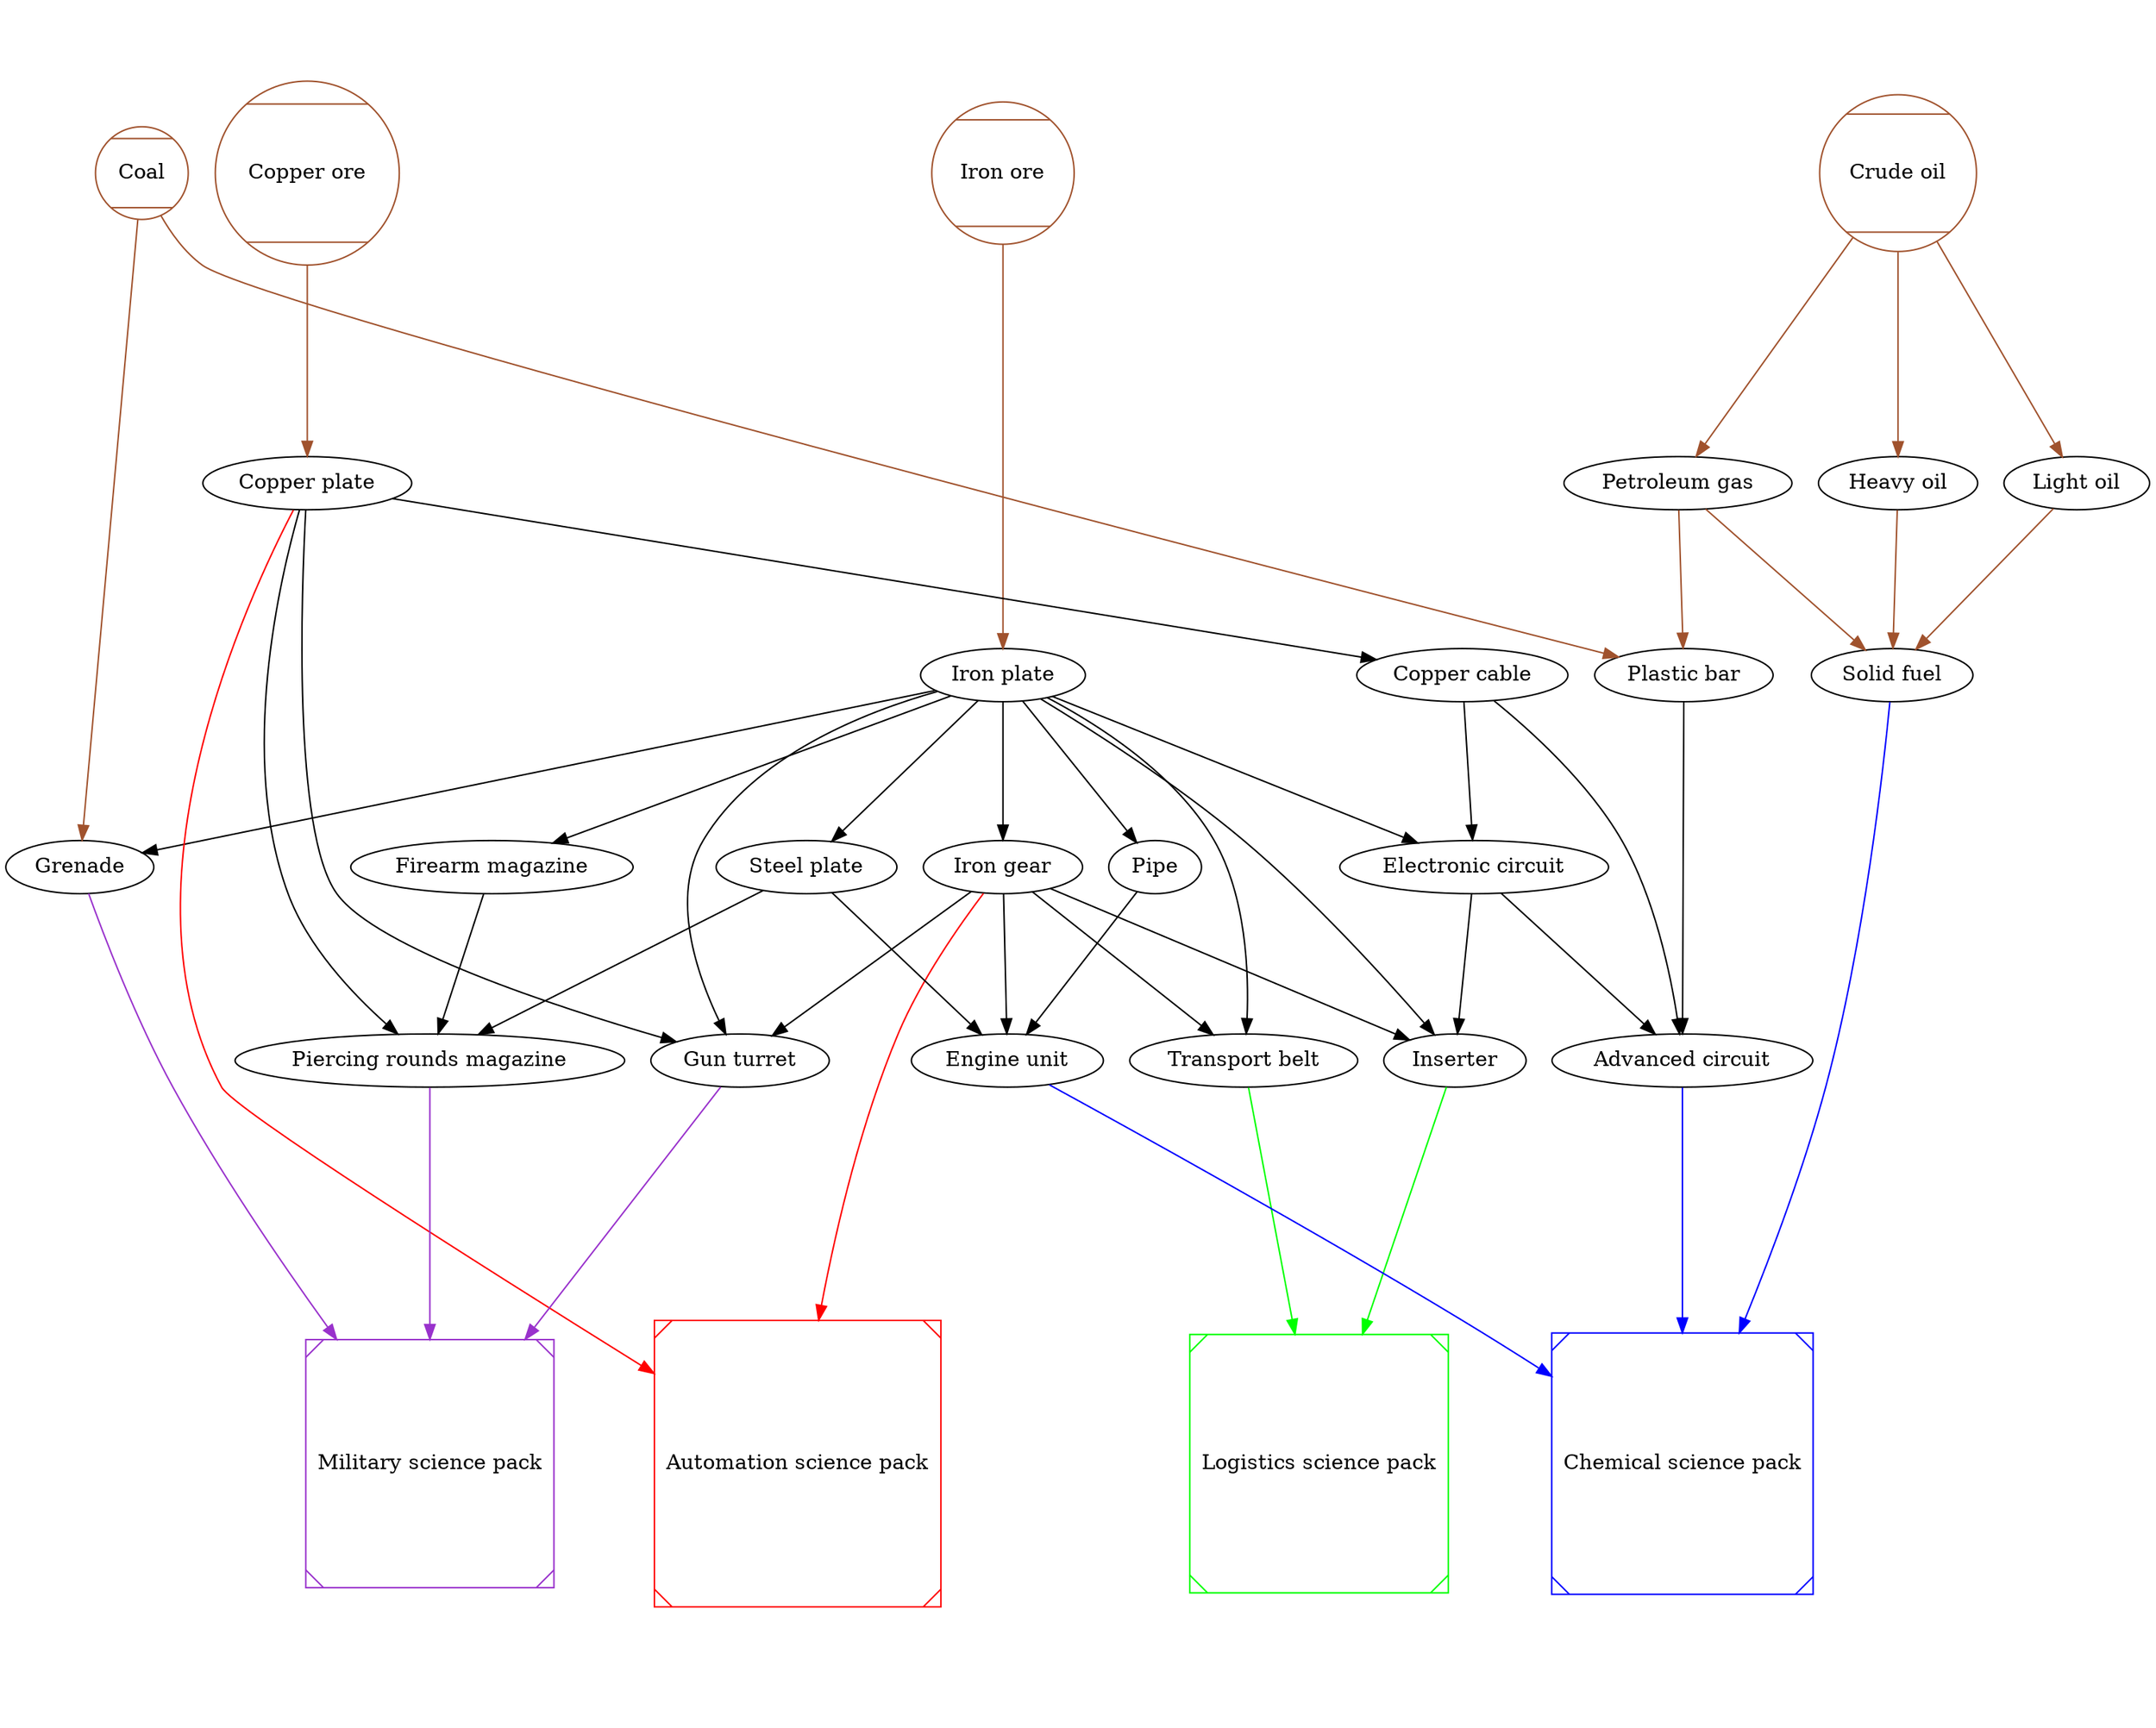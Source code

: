 digraph science_packs {

  subgraph resources {
    "Coal"          [shape = Mcircle, color = "#a0522d"];
    "Crude oil"     [shape = Mcircle, color = "#a0522d"];
    "Iron ore"      [shape = Mcircle, color = "#a0522d"];
    "Copper ore"    [shape = Mcircle, color = "#a0522d"];

    rank = min;
  }

  subgraph science_packs {
    "Automation science pack" [shape = Msquare, color = "#ff0000"];
    "Logistics science pack"  [shape = Msquare, color = "#00ff00"];
    "Chemical science pack"   [shape = Msquare, color = "#0000ff"];
    "Military science pack"   [shape = Msquare, color = "#9932CC"];

    rank = max;
  }

  "Crude oil" -> {
    "Petroleum gas";
    "Heavy oil";
    "Light oil";
  } [color = "#a0522d"];

  "Iron ore" -> "Iron plate" [color = "#a0522d"];

  "Copper ore" -> "Copper plate" [color = "#a0522d"];

  "Coal" -> "Grenade" [color = "#a0522d"];
  "Iron plate" -> "Grenade";

  {
    "Coal";
    "Petroleum gas";
  } -> "Plastic bar" [color = "#a0522d"];

  {
    "Heavy oil";
    "Light oil";
    "Petroleum gas";
  } -> "Solid fuel" [color = "#a0522d"];

  "Iron plate" -> "Firearm magazine";

  "Iron plate" -> "Pipe";

  "Iron plate" -> "Iron gear";

  "Iron plate" -> "Steel plate";

  "Copper plate" -> "Copper cable";

  {
    "Iron plate";
    "Iron gear";
  } -> "Transport belt";

  {
    "Iron plate";
    "Copper cable";
  } -> "Electronic circuit";

  {
    "Iron plate";
    "Iron gear";
    "Electronic circuit";
  } -> "Inserter";

  {
    "Steel plate";
    "Iron gear";
    "Pipe";
  } -> "Engine unit";

  {
    "Plastic bar";
    "Copper cable";
    "Electronic circuit";
  } -> "Advanced circuit";

  {
    "Copper plate";
    "Steel plate";
    "Firearm magazine";
  } -> "Piercing rounds magazine";

  {
    "Iron plate";
    "Copper plate";
    "Iron gear";
  } -> "Gun turret"

  {
    "Copper plate";
    "Iron gear";
  } -> "Automation science pack" [color = "#ff0000"];

  {
    "Transport belt";
    "Inserter";
  } -> "Logistics science pack" [color = "#00ff00"];

  {
    "Engine unit";
    "Solid fuel";
    "Advanced circuit";
  } -> "Chemical science pack" [color = "#0000ff"];

  {
    "Piercing rounds magazine";
    "Grenade";
    "Gun turret";
  } -> "Military science pack" [color = "#9932CC"];

  ratio = 0.8;

}
